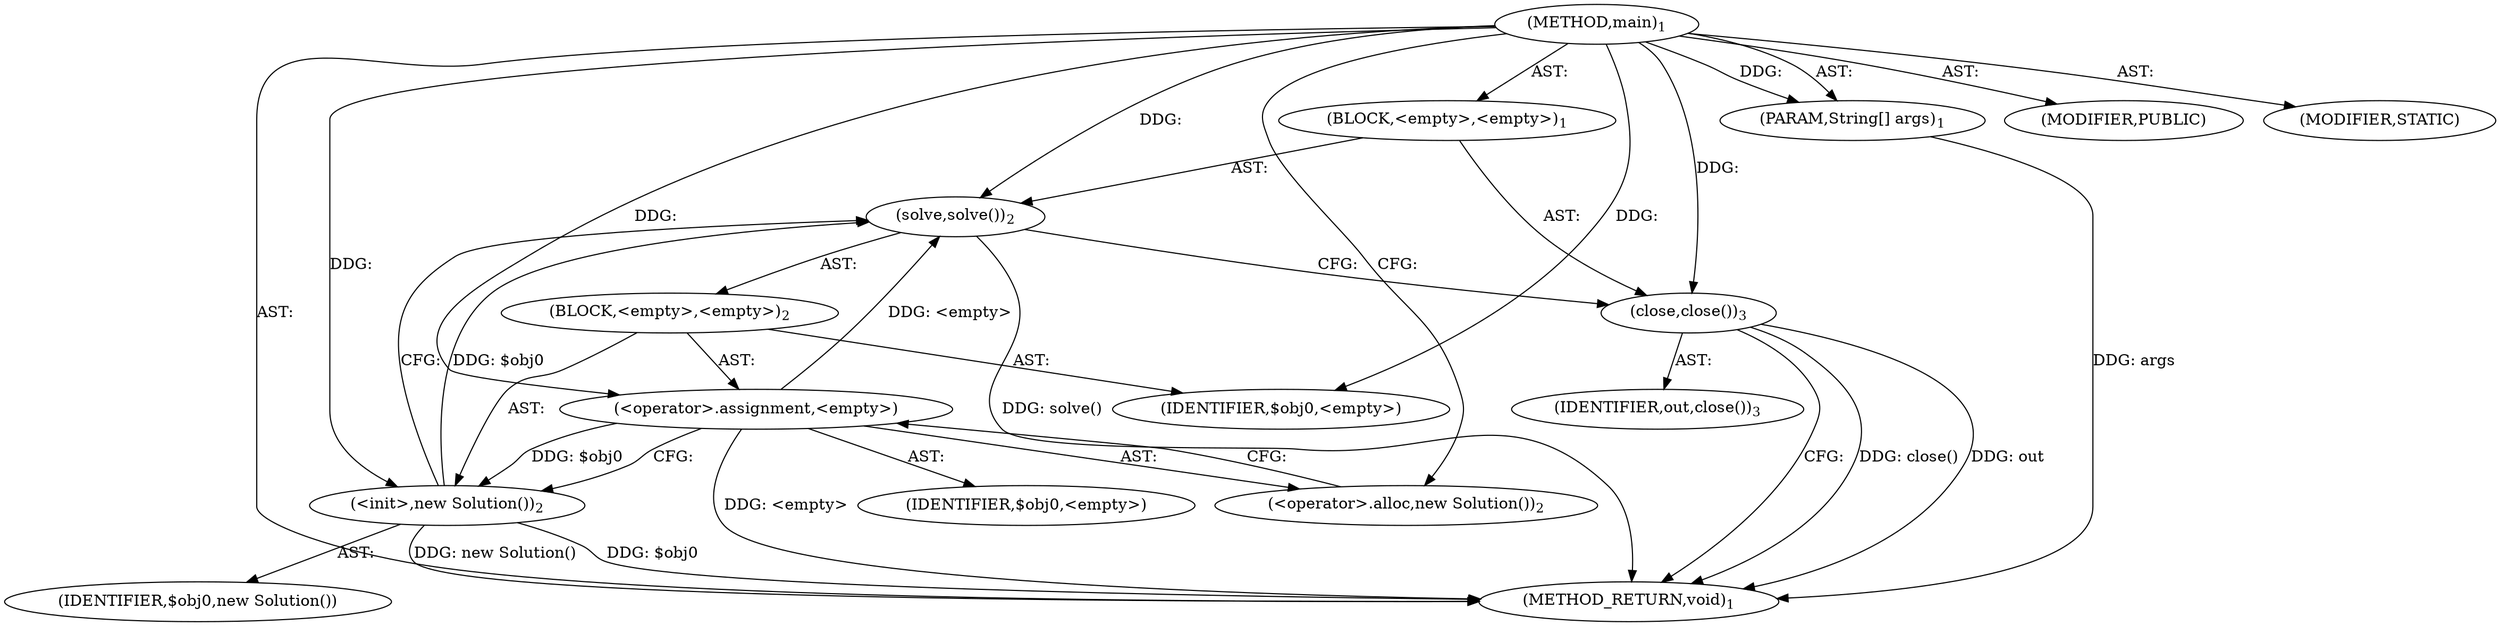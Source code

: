 digraph "main" {  
"17" [label = <(METHOD,main)<SUB>1</SUB>> ]
"18" [label = <(PARAM,String[] args)<SUB>1</SUB>> ]
"19" [label = <(BLOCK,&lt;empty&gt;,&lt;empty&gt;)<SUB>1</SUB>> ]
"20" [label = <(solve,solve())<SUB>2</SUB>> ]
"21" [label = <(BLOCK,&lt;empty&gt;,&lt;empty&gt;)<SUB>2</SUB>> ]
"22" [label = <(&lt;operator&gt;.assignment,&lt;empty&gt;)> ]
"23" [label = <(IDENTIFIER,$obj0,&lt;empty&gt;)> ]
"24" [label = <(&lt;operator&gt;.alloc,new Solution())<SUB>2</SUB>> ]
"25" [label = <(&lt;init&gt;,new Solution())<SUB>2</SUB>> ]
"26" [label = <(IDENTIFIER,$obj0,new Solution())> ]
"27" [label = <(IDENTIFIER,$obj0,&lt;empty&gt;)> ]
"28" [label = <(close,close())<SUB>3</SUB>> ]
"29" [label = <(IDENTIFIER,out,close())<SUB>3</SUB>> ]
"30" [label = <(MODIFIER,PUBLIC)> ]
"31" [label = <(MODIFIER,STATIC)> ]
"32" [label = <(METHOD_RETURN,void)<SUB>1</SUB>> ]
  "17" -> "18"  [ label = "AST: "] 
  "17" -> "19"  [ label = "AST: "] 
  "17" -> "30"  [ label = "AST: "] 
  "17" -> "31"  [ label = "AST: "] 
  "17" -> "32"  [ label = "AST: "] 
  "19" -> "20"  [ label = "AST: "] 
  "19" -> "28"  [ label = "AST: "] 
  "20" -> "21"  [ label = "AST: "] 
  "21" -> "22"  [ label = "AST: "] 
  "21" -> "25"  [ label = "AST: "] 
  "21" -> "27"  [ label = "AST: "] 
  "22" -> "23"  [ label = "AST: "] 
  "22" -> "24"  [ label = "AST: "] 
  "25" -> "26"  [ label = "AST: "] 
  "28" -> "29"  [ label = "AST: "] 
  "20" -> "28"  [ label = "CFG: "] 
  "28" -> "32"  [ label = "CFG: "] 
  "22" -> "25"  [ label = "CFG: "] 
  "25" -> "20"  [ label = "CFG: "] 
  "24" -> "22"  [ label = "CFG: "] 
  "17" -> "24"  [ label = "CFG: "] 
  "18" -> "32"  [ label = "DDG: args"] 
  "22" -> "32"  [ label = "DDG: &lt;empty&gt;"] 
  "25" -> "32"  [ label = "DDG: $obj0"] 
  "25" -> "32"  [ label = "DDG: new Solution()"] 
  "20" -> "32"  [ label = "DDG: solve()"] 
  "28" -> "32"  [ label = "DDG: close()"] 
  "28" -> "32"  [ label = "DDG: out"] 
  "17" -> "18"  [ label = "DDG: "] 
  "22" -> "20"  [ label = "DDG: &lt;empty&gt;"] 
  "25" -> "20"  [ label = "DDG: $obj0"] 
  "17" -> "20"  [ label = "DDG: "] 
  "17" -> "28"  [ label = "DDG: "] 
  "17" -> "22"  [ label = "DDG: "] 
  "17" -> "27"  [ label = "DDG: "] 
  "22" -> "25"  [ label = "DDG: $obj0"] 
  "17" -> "25"  [ label = "DDG: "] 
}

